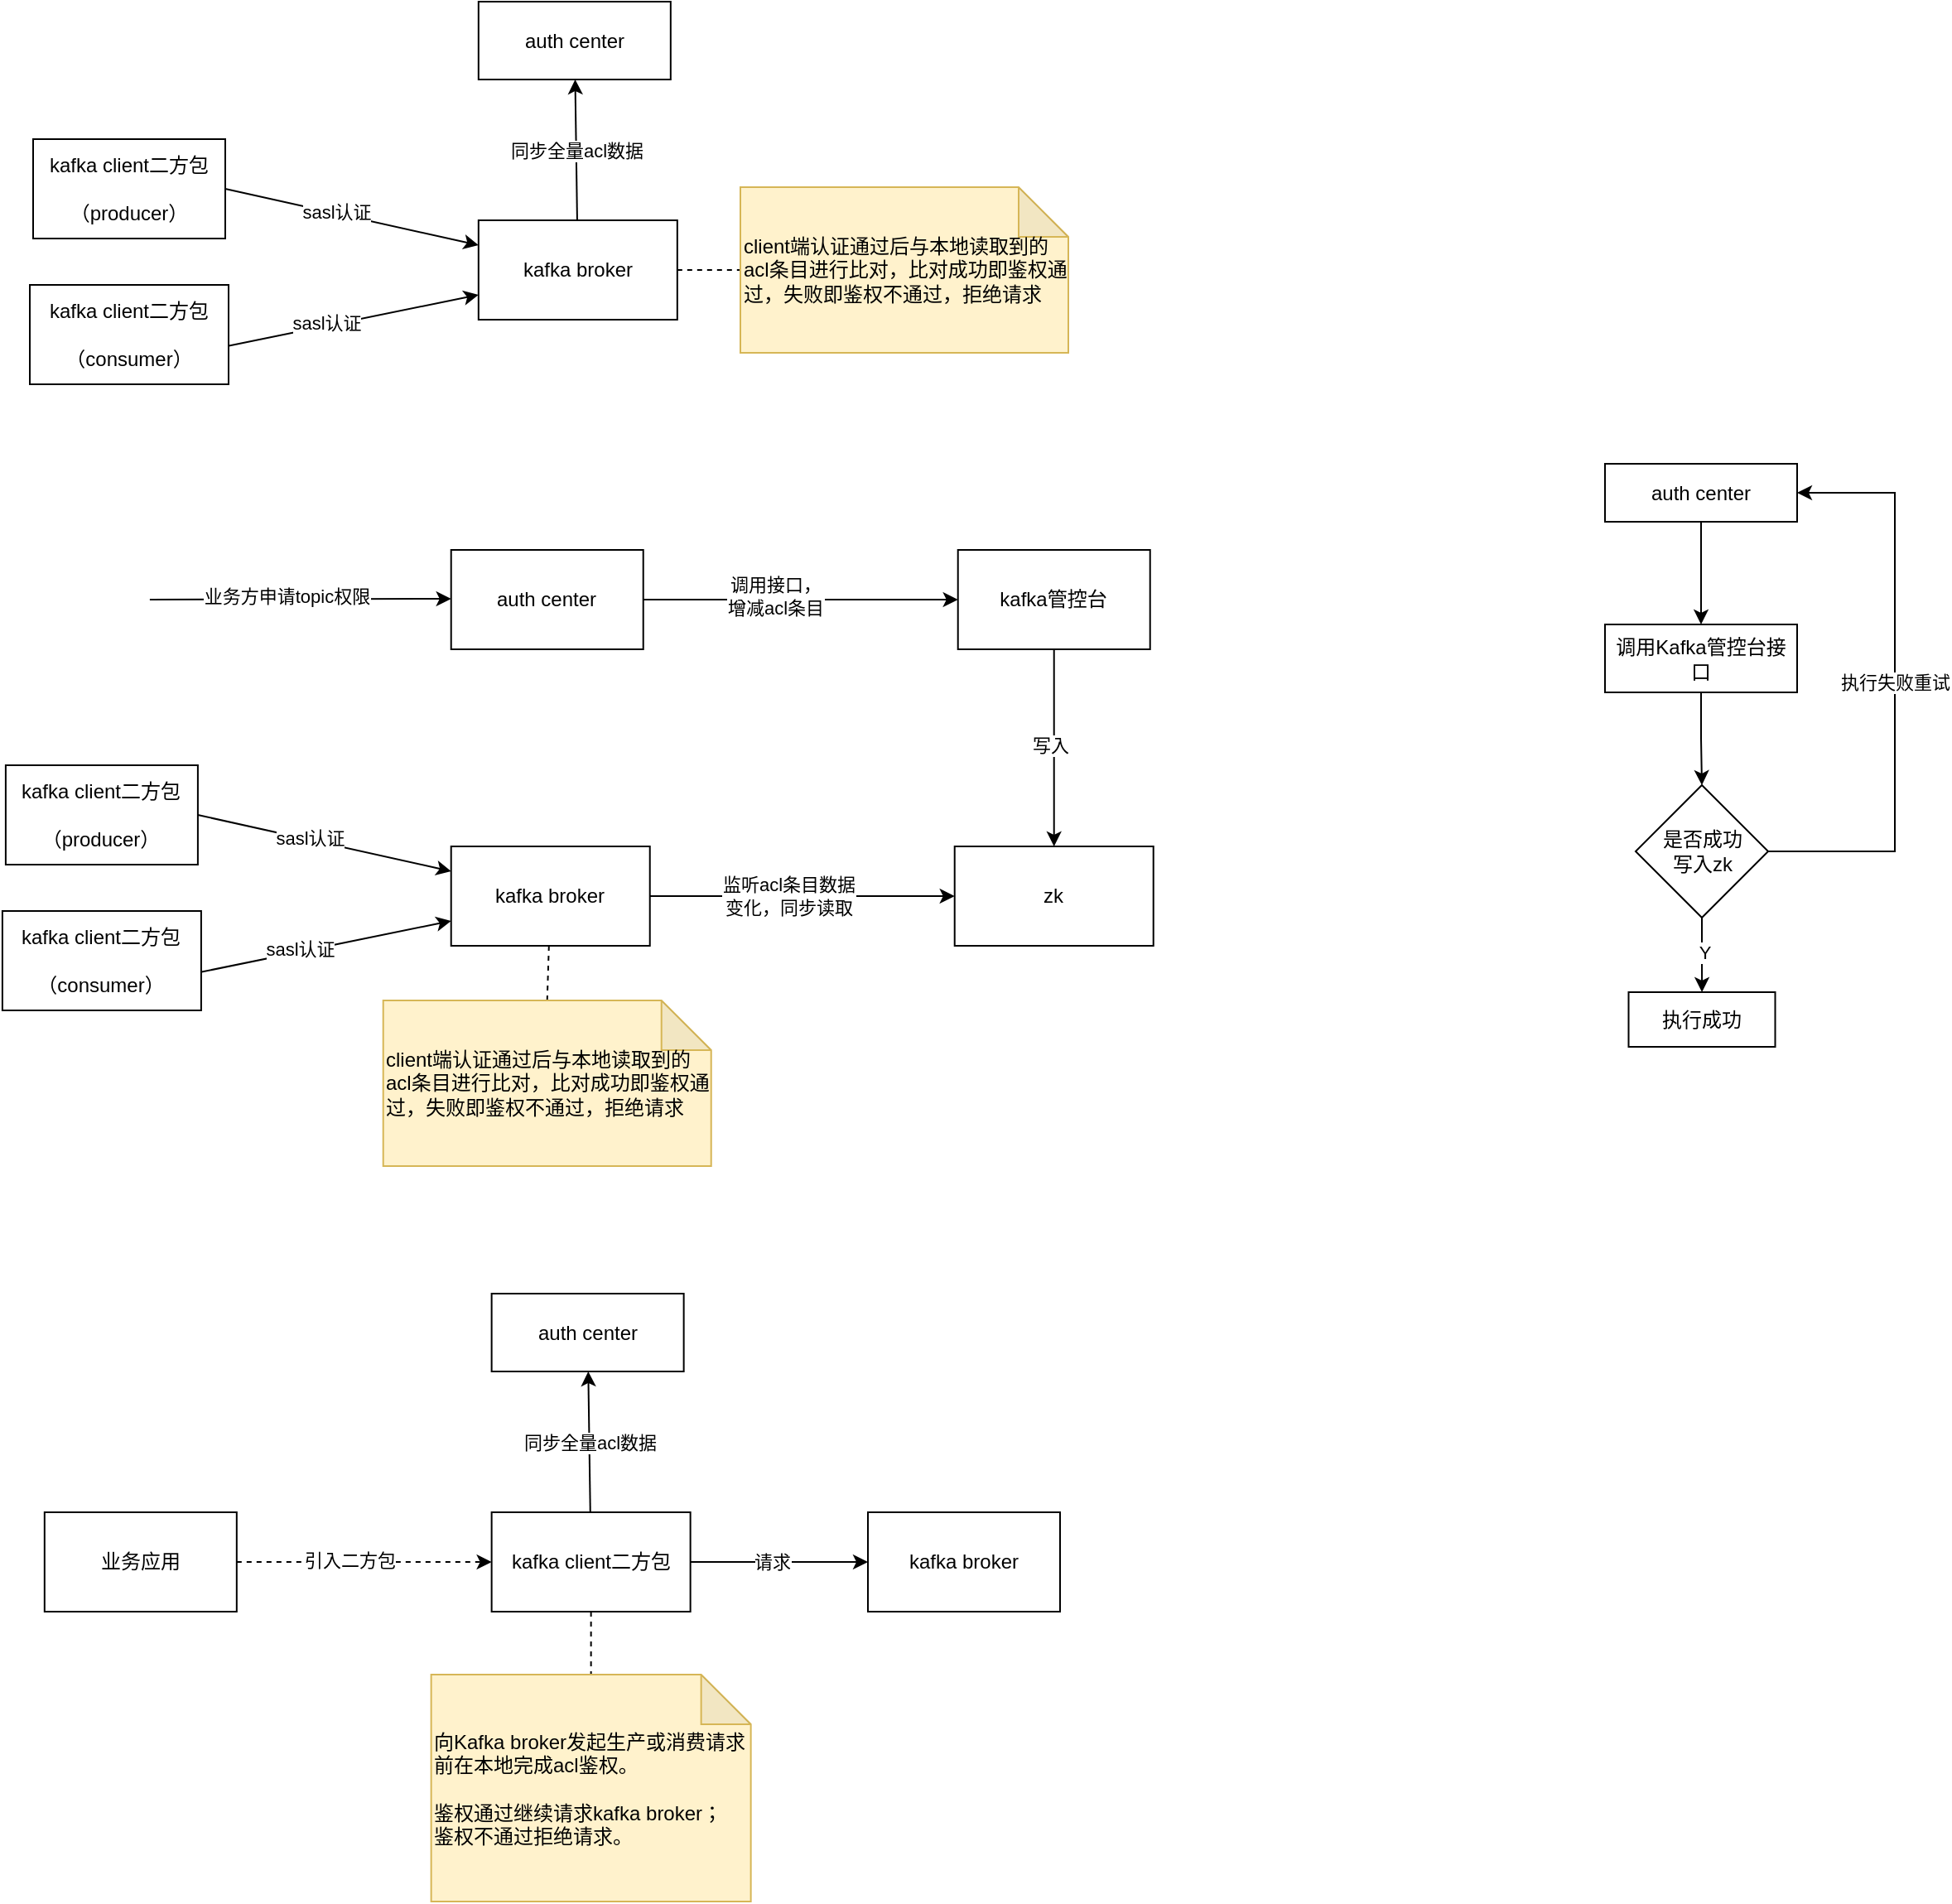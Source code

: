 <mxfile version="15.7.3" type="github">
  <diagram id="Uczro51jpl-yvH97A21P" name="第 1 页">
    <mxGraphModel dx="1426" dy="803" grid="0" gridSize="10" guides="1" tooltips="1" connect="1" arrows="1" fold="1" page="0" pageScale="1" pageWidth="827" pageHeight="1169" math="0" shadow="0">
      <root>
        <mxCell id="0" />
        <mxCell id="1" parent="0" />
        <mxCell id="M8erzikhFiW7y3PfaSRm-39" value="同步全量acl数据" style="edgeStyle=none;rounded=0;orthogonalLoop=1;jettySize=auto;html=1;" parent="1" source="M8erzikhFiW7y3PfaSRm-1" target="M8erzikhFiW7y3PfaSRm-11" edge="1">
          <mxGeometry relative="1" as="geometry" />
        </mxCell>
        <mxCell id="M8erzikhFiW7y3PfaSRm-40" style="edgeStyle=none;rounded=0;orthogonalLoop=1;jettySize=auto;html=1;entryX=0;entryY=0.5;entryDx=0;entryDy=0;entryPerimeter=0;dashed=1;endArrow=none;endFill=0;" parent="1" source="M8erzikhFiW7y3PfaSRm-1" target="M8erzikhFiW7y3PfaSRm-19" edge="1">
          <mxGeometry relative="1" as="geometry" />
        </mxCell>
        <mxCell id="M8erzikhFiW7y3PfaSRm-1" value="kafka broker" style="rounded=0;whiteSpace=wrap;html=1;" parent="1" vertex="1">
          <mxGeometry x="363.91" y="165" width="120" height="60" as="geometry" />
        </mxCell>
        <mxCell id="M8erzikhFiW7y3PfaSRm-5" style="edgeStyle=none;rounded=0;orthogonalLoop=1;jettySize=auto;html=1;entryX=0;entryY=0.25;entryDx=0;entryDy=0;exitX=1;exitY=0.5;exitDx=0;exitDy=0;" parent="1" source="M8erzikhFiW7y3PfaSRm-2" target="M8erzikhFiW7y3PfaSRm-1" edge="1">
          <mxGeometry relative="1" as="geometry" />
        </mxCell>
        <mxCell id="M8erzikhFiW7y3PfaSRm-6" value="sasl认证" style="edgeLabel;html=1;align=center;verticalAlign=middle;resizable=0;points=[];" parent="M8erzikhFiW7y3PfaSRm-5" vertex="1" connectable="0">
          <mxGeometry x="-0.123" y="1" relative="1" as="geometry">
            <mxPoint as="offset" />
          </mxGeometry>
        </mxCell>
        <mxCell id="M8erzikhFiW7y3PfaSRm-2" value="kafka client二方包&lt;br&gt;&lt;br&gt;（producer）" style="rounded=0;whiteSpace=wrap;html=1;" parent="1" vertex="1">
          <mxGeometry x="95" y="116" width="116" height="60" as="geometry" />
        </mxCell>
        <mxCell id="M8erzikhFiW7y3PfaSRm-7" style="edgeStyle=none;rounded=0;orthogonalLoop=1;jettySize=auto;html=1;entryX=0;entryY=0.75;entryDx=0;entryDy=0;exitX=0.992;exitY=0.617;exitDx=0;exitDy=0;exitPerimeter=0;" parent="1" source="M8erzikhFiW7y3PfaSRm-3" target="M8erzikhFiW7y3PfaSRm-1" edge="1">
          <mxGeometry relative="1" as="geometry" />
        </mxCell>
        <mxCell id="M8erzikhFiW7y3PfaSRm-8" value="sasl认证" style="edgeLabel;html=1;align=center;verticalAlign=middle;resizable=0;points=[];" parent="M8erzikhFiW7y3PfaSRm-7" vertex="1" connectable="0">
          <mxGeometry x="-0.209" y="2" relative="1" as="geometry">
            <mxPoint as="offset" />
          </mxGeometry>
        </mxCell>
        <mxCell id="M8erzikhFiW7y3PfaSRm-3" value="kafka client二方包&lt;br&gt;&lt;br&gt;（consumer）" style="rounded=0;whiteSpace=wrap;html=1;" parent="1" vertex="1">
          <mxGeometry x="93" y="204" width="120" height="60" as="geometry" />
        </mxCell>
        <mxCell id="M8erzikhFiW7y3PfaSRm-11" value="auth center" style="rounded=0;whiteSpace=wrap;html=1;" parent="1" vertex="1">
          <mxGeometry x="363.91" y="33" width="116" height="47" as="geometry" />
        </mxCell>
        <mxCell id="M8erzikhFiW7y3PfaSRm-19" value="client端认证通过后与本地读取到的acl条目进行比对，比对成功即鉴权通过，失败即鉴权不通过，拒绝请求" style="shape=note;whiteSpace=wrap;html=1;backgroundOutline=1;darkOpacity=0.05;fillColor=#fff2cc;strokeColor=#d6b656;align=left;" parent="1" vertex="1">
          <mxGeometry x="522" y="145" width="198" height="100" as="geometry" />
        </mxCell>
        <mxCell id="M8erzikhFiW7y3PfaSRm-21" style="edgeStyle=none;rounded=0;orthogonalLoop=1;jettySize=auto;html=1;" parent="1" source="M8erzikhFiW7y3PfaSRm-24" target="M8erzikhFiW7y3PfaSRm-31" edge="1">
          <mxGeometry relative="1" as="geometry" />
        </mxCell>
        <mxCell id="M8erzikhFiW7y3PfaSRm-22" value="监听acl条目数据&lt;br&gt;变化，同步读取" style="edgeLabel;html=1;align=center;verticalAlign=middle;resizable=0;points=[];" parent="M8erzikhFiW7y3PfaSRm-21" vertex="1" connectable="0">
          <mxGeometry x="-0.282" y="1" relative="1" as="geometry">
            <mxPoint x="17" y="1" as="offset" />
          </mxGeometry>
        </mxCell>
        <mxCell id="M8erzikhFiW7y3PfaSRm-23" style="edgeStyle=none;rounded=0;orthogonalLoop=1;jettySize=auto;html=1;entryX=0.5;entryY=0;entryDx=0;entryDy=0;entryPerimeter=0;dashed=1;endArrow=none;endFill=0;" parent="1" source="M8erzikhFiW7y3PfaSRm-24" target="M8erzikhFiW7y3PfaSRm-38" edge="1">
          <mxGeometry relative="1" as="geometry" />
        </mxCell>
        <mxCell id="M8erzikhFiW7y3PfaSRm-24" value="kafka broker" style="rounded=0;whiteSpace=wrap;html=1;" parent="1" vertex="1">
          <mxGeometry x="347.36" y="543" width="120" height="60" as="geometry" />
        </mxCell>
        <mxCell id="M8erzikhFiW7y3PfaSRm-25" style="edgeStyle=none;rounded=0;orthogonalLoop=1;jettySize=auto;html=1;entryX=0;entryY=0.25;entryDx=0;entryDy=0;exitX=1;exitY=0.5;exitDx=0;exitDy=0;" parent="1" source="M8erzikhFiW7y3PfaSRm-27" target="M8erzikhFiW7y3PfaSRm-24" edge="1">
          <mxGeometry relative="1" as="geometry" />
        </mxCell>
        <mxCell id="M8erzikhFiW7y3PfaSRm-26" value="sasl认证" style="edgeLabel;html=1;align=center;verticalAlign=middle;resizable=0;points=[];" parent="M8erzikhFiW7y3PfaSRm-25" vertex="1" connectable="0">
          <mxGeometry x="-0.123" y="1" relative="1" as="geometry">
            <mxPoint as="offset" />
          </mxGeometry>
        </mxCell>
        <mxCell id="M8erzikhFiW7y3PfaSRm-27" value="kafka client二方包&lt;br&gt;&lt;br&gt;（producer）" style="rounded=0;whiteSpace=wrap;html=1;" parent="1" vertex="1">
          <mxGeometry x="78.45" y="494" width="116" height="60" as="geometry" />
        </mxCell>
        <mxCell id="M8erzikhFiW7y3PfaSRm-28" style="edgeStyle=none;rounded=0;orthogonalLoop=1;jettySize=auto;html=1;entryX=0;entryY=0.75;entryDx=0;entryDy=0;exitX=0.992;exitY=0.617;exitDx=0;exitDy=0;exitPerimeter=0;" parent="1" source="M8erzikhFiW7y3PfaSRm-30" target="M8erzikhFiW7y3PfaSRm-24" edge="1">
          <mxGeometry relative="1" as="geometry" />
        </mxCell>
        <mxCell id="M8erzikhFiW7y3PfaSRm-29" value="sasl认证" style="edgeLabel;html=1;align=center;verticalAlign=middle;resizable=0;points=[];" parent="M8erzikhFiW7y3PfaSRm-28" vertex="1" connectable="0">
          <mxGeometry x="-0.209" y="2" relative="1" as="geometry">
            <mxPoint as="offset" />
          </mxGeometry>
        </mxCell>
        <mxCell id="M8erzikhFiW7y3PfaSRm-30" value="kafka client二方包&lt;br&gt;&lt;br&gt;（consumer）" style="rounded=0;whiteSpace=wrap;html=1;" parent="1" vertex="1">
          <mxGeometry x="76.45" y="582" width="120" height="60" as="geometry" />
        </mxCell>
        <mxCell id="M8erzikhFiW7y3PfaSRm-31" value="zk" style="rounded=0;whiteSpace=wrap;html=1;" parent="1" vertex="1">
          <mxGeometry x="651.36" y="543" width="120" height="60" as="geometry" />
        </mxCell>
        <mxCell id="M8erzikhFiW7y3PfaSRm-32" style="edgeStyle=none;rounded=0;orthogonalLoop=1;jettySize=auto;html=1;entryX=0;entryY=0.5;entryDx=0;entryDy=0;" parent="1" source="M8erzikhFiW7y3PfaSRm-34" target="M8erzikhFiW7y3PfaSRm-37" edge="1">
          <mxGeometry relative="1" as="geometry" />
        </mxCell>
        <mxCell id="M8erzikhFiW7y3PfaSRm-33" value="调用接口，&lt;br&gt;增减acl条目" style="edgeLabel;html=1;align=center;verticalAlign=middle;resizable=0;points=[];" parent="M8erzikhFiW7y3PfaSRm-32" vertex="1" connectable="0">
          <mxGeometry x="-0.167" y="2" relative="1" as="geometry">
            <mxPoint as="offset" />
          </mxGeometry>
        </mxCell>
        <mxCell id="M8erzikhFiW7y3PfaSRm-34" value="auth center" style="rounded=0;whiteSpace=wrap;html=1;" parent="1" vertex="1">
          <mxGeometry x="347.36" y="364" width="116" height="60" as="geometry" />
        </mxCell>
        <mxCell id="M8erzikhFiW7y3PfaSRm-35" style="edgeStyle=none;rounded=0;orthogonalLoop=1;jettySize=auto;html=1;" parent="1" source="M8erzikhFiW7y3PfaSRm-37" target="M8erzikhFiW7y3PfaSRm-31" edge="1">
          <mxGeometry relative="1" as="geometry" />
        </mxCell>
        <mxCell id="M8erzikhFiW7y3PfaSRm-36" value="写入" style="edgeLabel;html=1;align=center;verticalAlign=middle;resizable=0;points=[];" parent="M8erzikhFiW7y3PfaSRm-35" vertex="1" connectable="0">
          <mxGeometry x="-0.025" y="-3" relative="1" as="geometry">
            <mxPoint as="offset" />
          </mxGeometry>
        </mxCell>
        <mxCell id="M8erzikhFiW7y3PfaSRm-37" value="kafka管控台" style="rounded=0;whiteSpace=wrap;html=1;" parent="1" vertex="1">
          <mxGeometry x="653.36" y="364" width="116" height="60" as="geometry" />
        </mxCell>
        <mxCell id="M8erzikhFiW7y3PfaSRm-38" value="client端认证通过后与本地读取到的acl条目进行比对，比对成功即鉴权通过，失败即鉴权不通过，拒绝请求" style="shape=note;whiteSpace=wrap;html=1;backgroundOutline=1;darkOpacity=0.05;fillColor=#fff2cc;strokeColor=#d6b656;align=left;" parent="1" vertex="1">
          <mxGeometry x="306.36" y="636" width="198" height="100" as="geometry" />
        </mxCell>
        <mxCell id="M8erzikhFiW7y3PfaSRm-41" value="" style="endArrow=classic;html=1;rounded=0;" parent="1" edge="1">
          <mxGeometry width="50" height="50" relative="1" as="geometry">
            <mxPoint x="165.45" y="394" as="sourcePoint" />
            <mxPoint x="347.36" y="393.5" as="targetPoint" />
          </mxGeometry>
        </mxCell>
        <mxCell id="M8erzikhFiW7y3PfaSRm-42" value="业务方申请topic权限" style="edgeLabel;html=1;align=center;verticalAlign=middle;resizable=0;points=[];" parent="M8erzikhFiW7y3PfaSRm-41" vertex="1" connectable="0">
          <mxGeometry x="-0.295" y="1" relative="1" as="geometry">
            <mxPoint x="18" y="-1" as="offset" />
          </mxGeometry>
        </mxCell>
        <mxCell id="M8erzikhFiW7y3PfaSRm-43" value="同步全量acl数据" style="edgeStyle=none;rounded=0;orthogonalLoop=1;jettySize=auto;html=1;" parent="1" source="M8erzikhFiW7y3PfaSRm-45" target="M8erzikhFiW7y3PfaSRm-52" edge="1">
          <mxGeometry relative="1" as="geometry" />
        </mxCell>
        <mxCell id="M8erzikhFiW7y3PfaSRm-44" style="edgeStyle=none;rounded=0;orthogonalLoop=1;jettySize=auto;html=1;entryX=0.5;entryY=0;entryDx=0;entryDy=0;entryPerimeter=0;dashed=1;endArrow=none;endFill=0;" parent="1" source="M8erzikhFiW7y3PfaSRm-45" target="M8erzikhFiW7y3PfaSRm-53" edge="1">
          <mxGeometry relative="1" as="geometry" />
        </mxCell>
        <mxCell id="M8erzikhFiW7y3PfaSRm-58" style="edgeStyle=none;rounded=0;orthogonalLoop=1;jettySize=auto;html=1;entryX=0;entryY=0.5;entryDx=0;entryDy=0;endArrow=classic;endFill=1;" parent="1" source="M8erzikhFiW7y3PfaSRm-45" target="M8erzikhFiW7y3PfaSRm-57" edge="1">
          <mxGeometry relative="1" as="geometry" />
        </mxCell>
        <mxCell id="M8erzikhFiW7y3PfaSRm-59" value="请求" style="edgeLabel;html=1;align=center;verticalAlign=middle;resizable=0;points=[];" parent="M8erzikhFiW7y3PfaSRm-58" vertex="1" connectable="0">
          <mxGeometry x="-0.082" relative="1" as="geometry">
            <mxPoint as="offset" />
          </mxGeometry>
        </mxCell>
        <mxCell id="M8erzikhFiW7y3PfaSRm-45" value="kafka client二方包" style="rounded=0;whiteSpace=wrap;html=1;" parent="1" vertex="1">
          <mxGeometry x="371.82" y="945" width="120" height="60" as="geometry" />
        </mxCell>
        <mxCell id="M8erzikhFiW7y3PfaSRm-46" style="edgeStyle=none;rounded=0;orthogonalLoop=1;jettySize=auto;html=1;entryX=0;entryY=0.5;entryDx=0;entryDy=0;exitX=1;exitY=0.5;exitDx=0;exitDy=0;dashed=1;" parent="1" source="M8erzikhFiW7y3PfaSRm-48" target="M8erzikhFiW7y3PfaSRm-45" edge="1">
          <mxGeometry relative="1" as="geometry" />
        </mxCell>
        <mxCell id="M8erzikhFiW7y3PfaSRm-47" value="引入二方包" style="edgeLabel;html=1;align=center;verticalAlign=middle;resizable=0;points=[];" parent="M8erzikhFiW7y3PfaSRm-46" vertex="1" connectable="0">
          <mxGeometry x="-0.123" y="1" relative="1" as="geometry">
            <mxPoint as="offset" />
          </mxGeometry>
        </mxCell>
        <mxCell id="M8erzikhFiW7y3PfaSRm-48" value="业务应用" style="rounded=0;whiteSpace=wrap;html=1;" parent="1" vertex="1">
          <mxGeometry x="101.91" y="945" width="116" height="60" as="geometry" />
        </mxCell>
        <mxCell id="M8erzikhFiW7y3PfaSRm-52" value="auth center" style="rounded=0;whiteSpace=wrap;html=1;" parent="1" vertex="1">
          <mxGeometry x="371.82" y="813" width="116" height="47" as="geometry" />
        </mxCell>
        <mxCell id="M8erzikhFiW7y3PfaSRm-53" value="向Kafka broker发起生产或消费请求前在本地完成acl鉴权。&lt;br&gt;&lt;br&gt;鉴权通过继续请求kafka broker；&lt;br&gt;鉴权不通过拒绝请求。" style="shape=note;whiteSpace=wrap;html=1;backgroundOutline=1;darkOpacity=0.05;fillColor=#fff2cc;strokeColor=#d6b656;align=left;" parent="1" vertex="1">
          <mxGeometry x="335.32" y="1043" width="193" height="137" as="geometry" />
        </mxCell>
        <mxCell id="M8erzikhFiW7y3PfaSRm-57" value="kafka broker" style="rounded=0;whiteSpace=wrap;html=1;" parent="1" vertex="1">
          <mxGeometry x="599" y="945" width="116" height="60" as="geometry" />
        </mxCell>
        <mxCell id="L2M4xERiQ1L11NZPQG7T-5" value="" style="edgeStyle=orthogonalEdgeStyle;rounded=0;orthogonalLoop=1;jettySize=auto;html=1;entryX=0.5;entryY=0;entryDx=0;entryDy=0;" edge="1" parent="1" source="L2M4xERiQ1L11NZPQG7T-1" target="L2M4xERiQ1L11NZPQG7T-2">
          <mxGeometry relative="1" as="geometry">
            <mxPoint x="1102.5" y="387" as="targetPoint" />
          </mxGeometry>
        </mxCell>
        <mxCell id="L2M4xERiQ1L11NZPQG7T-1" value="auth center" style="rounded=0;whiteSpace=wrap;html=1;" vertex="1" parent="1">
          <mxGeometry x="1044" y="312" width="116" height="35" as="geometry" />
        </mxCell>
        <mxCell id="L2M4xERiQ1L11NZPQG7T-2" value="调用Kafka管控台接口" style="rounded=0;whiteSpace=wrap;html=1;" vertex="1" parent="1">
          <mxGeometry x="1044" y="409" width="116" height="41" as="geometry" />
        </mxCell>
        <mxCell id="L2M4xERiQ1L11NZPQG7T-9" value="" style="edgeStyle=orthogonalEdgeStyle;rounded=0;orthogonalLoop=1;jettySize=auto;html=1;exitX=0.5;exitY=1;exitDx=0;exitDy=0;" edge="1" parent="1" source="L2M4xERiQ1L11NZPQG7T-2" target="L2M4xERiQ1L11NZPQG7T-8">
          <mxGeometry relative="1" as="geometry">
            <mxPoint x="1102.5" y="473" as="sourcePoint" />
          </mxGeometry>
        </mxCell>
        <mxCell id="L2M4xERiQ1L11NZPQG7T-12" value="" style="edgeStyle=orthogonalEdgeStyle;rounded=0;orthogonalLoop=1;jettySize=auto;html=1;" edge="1" parent="1" source="L2M4xERiQ1L11NZPQG7T-8" target="L2M4xERiQ1L11NZPQG7T-11">
          <mxGeometry relative="1" as="geometry" />
        </mxCell>
        <mxCell id="L2M4xERiQ1L11NZPQG7T-13" value="Y" style="edgeLabel;html=1;align=center;verticalAlign=middle;resizable=0;points=[];" vertex="1" connectable="0" parent="L2M4xERiQ1L11NZPQG7T-12">
          <mxGeometry x="-0.076" y="1" relative="1" as="geometry">
            <mxPoint as="offset" />
          </mxGeometry>
        </mxCell>
        <mxCell id="L2M4xERiQ1L11NZPQG7T-14" style="edgeStyle=orthogonalEdgeStyle;rounded=0;orthogonalLoop=1;jettySize=auto;html=1;entryX=1;entryY=0.5;entryDx=0;entryDy=0;exitX=1;exitY=0.5;exitDx=0;exitDy=0;" edge="1" parent="1" source="L2M4xERiQ1L11NZPQG7T-8" target="L2M4xERiQ1L11NZPQG7T-1">
          <mxGeometry relative="1" as="geometry">
            <Array as="points">
              <mxPoint x="1219" y="546" />
              <mxPoint x="1219" y="330" />
            </Array>
          </mxGeometry>
        </mxCell>
        <mxCell id="L2M4xERiQ1L11NZPQG7T-15" value="执行失败重试" style="edgeLabel;html=1;align=center;verticalAlign=middle;resizable=0;points=[];" vertex="1" connectable="0" parent="L2M4xERiQ1L11NZPQG7T-14">
          <mxGeometry x="0.014" relative="1" as="geometry">
            <mxPoint as="offset" />
          </mxGeometry>
        </mxCell>
        <mxCell id="L2M4xERiQ1L11NZPQG7T-8" value="是否成功&lt;br&gt;写入zk" style="rhombus;whiteSpace=wrap;html=1;rounded=0;" vertex="1" parent="1">
          <mxGeometry x="1062.5" y="506" width="80" height="80" as="geometry" />
        </mxCell>
        <mxCell id="L2M4xERiQ1L11NZPQG7T-11" value="执行成功" style="whiteSpace=wrap;html=1;rounded=0;" vertex="1" parent="1">
          <mxGeometry x="1058.25" y="631" width="88.5" height="33" as="geometry" />
        </mxCell>
      </root>
    </mxGraphModel>
  </diagram>
</mxfile>
